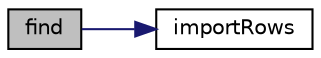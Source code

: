 digraph G
{
  edge [fontname="Helvetica",fontsize="10",labelfontname="Helvetica",labelfontsize="10"];
  node [fontname="Helvetica",fontsize="10",shape=record];
  rankdir=LR;
  Node1 [label="find",height=0.2,width=0.4,color="black", fillcolor="grey75", style="filled" fontcolor="black"];
  Node1 -> Node2 [color="midnightblue",fontsize="10",style="solid"];
  Node2 [label="importRows",height=0.2,width=0.4,color="black", fillcolor="white", style="filled",URL="$classtable.html#a0b7ba4f111f6cd48fadd4c61966cc308"];
}
